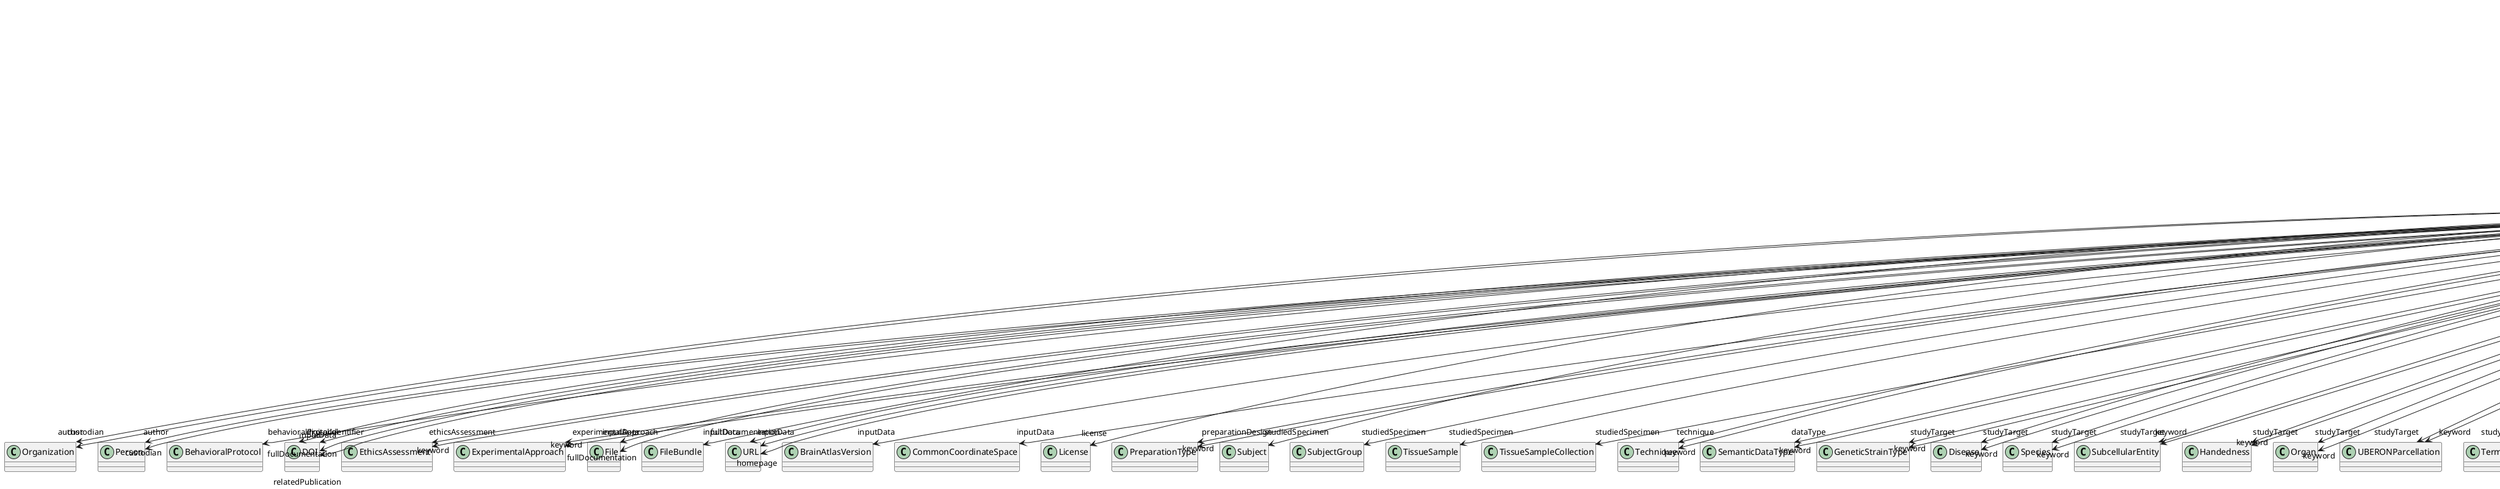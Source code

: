 @startuml
class DatasetVersion {
+author
+behavioralProtocol
+digitalIdentifier
+ethicsAssessment
+experimentalApproach
+inputData
+isAlternativeVersionOf
+isNewVersionOf
+license
+preparationDesign
+studiedSpecimen
+technique
+dataType
+studyTarget
+accessibility
+copyright
+custodian
+description
+fullDocumentation
+fullName
+funding
+homepage
+howToCite
+keyword
+otherContribution
+relatedPublication
+releaseDate
+repository
+shortName
+supportChannel
+versionIdentifier
+versionInnovation

}
DatasetVersion -d-> "author" Organization
DatasetVersion -d-> "author" Person
DatasetVersion -d-> "behavioralProtocol" BehavioralProtocol
DatasetVersion -d-> "digitalIdentifier" DOI
DatasetVersion -d-> "ethicsAssessment" EthicsAssessment
DatasetVersion -d-> "experimentalApproach" ExperimentalApproach
DatasetVersion -d-> "inputData" DOI
DatasetVersion -d-> "inputData" File
DatasetVersion -d-> "inputData" FileBundle
DatasetVersion -d-> "inputData" URL
DatasetVersion -d-> "inputData" BrainAtlasVersion
DatasetVersion -d-> "inputData" CommonCoordinateSpace
DatasetVersion -d-> "isAlternativeVersionOf" DatasetVersion
DatasetVersion -d-> "isNewVersionOf" DatasetVersion
DatasetVersion -d-> "license" License
DatasetVersion -d-> "preparationDesign" PreparationType
DatasetVersion -d-> "studiedSpecimen" Subject
DatasetVersion -d-> "studiedSpecimen" SubjectGroup
DatasetVersion -d-> "studiedSpecimen" TissueSample
DatasetVersion -d-> "studiedSpecimen" TissueSampleCollection
DatasetVersion -d-> "technique" Technique
DatasetVersion -d-> "dataType" SemanticDataType
DatasetVersion -d-> "studyTarget" GeneticStrainType
DatasetVersion -d-> "studyTarget" Disease
DatasetVersion -d-> "studyTarget" Species
DatasetVersion -d-> "studyTarget" SubcellularEntity
DatasetVersion -d-> "studyTarget" Handedness
DatasetVersion -d-> "studyTarget" Organ
DatasetVersion -d-> "studyTarget" UBERONParcellation
DatasetVersion -d-> "studyTarget" TermSuggestion
DatasetVersion -d-> "studyTarget" CellType
DatasetVersion -d-> "studyTarget" BiologicalSex
DatasetVersion -d-> "studyTarget" MolecularEntity
DatasetVersion -d-> "studyTarget" BiologicalOrder
DatasetVersion -d-> "studyTarget" BreedingType
DatasetVersion -d-> "studyTarget" DiseaseModel
DatasetVersion -d-> "studyTarget" CellCultureType
DatasetVersion -d-> "studyTarget" ParcellationEntity
DatasetVersion -d-> "studyTarget" ParcellationEntityVersion
DatasetVersion -d-> "studyTarget" CustomAnatomicalEntity
DatasetVersion -d-> "accessibility" ProductAccessibility
DatasetVersion -d-> "copyright" Copyright
DatasetVersion -d-> "custodian" Organization
DatasetVersion -d-> "custodian" Person
DatasetVersion -d-> "fullDocumentation" DOI
DatasetVersion -d-> "fullDocumentation" File
DatasetVersion -d-> "fullDocumentation" URL
DatasetVersion -d-> "funding" Funding
DatasetVersion -d-> "homepage" URL
DatasetVersion -d-> "keyword" GeneticStrainType
DatasetVersion -d-> "keyword" Service
DatasetVersion -d-> "keyword" Disease
DatasetVersion -d-> "keyword" CriteriaQualityType
DatasetVersion -d-> "keyword" AnnotationType
DatasetVersion -d-> "keyword" TissueSampleAttribute
DatasetVersion -d-> "keyword" AnatomicalAxesOrientation
DatasetVersion -d-> "keyword" Species
DatasetVersion -d-> "keyword" AnatomicalPlane
DatasetVersion -d-> "keyword" FileRepositoryType
DatasetVersion -d-> "keyword" FileBundleGrouping
DatasetVersion -d-> "keyword" ModelAbstractionLevel
DatasetVersion -d-> "keyword" CranialWindowType
DatasetVersion -d-> "keyword" OperatingSystem
DatasetVersion -d-> "keyword" ModelScope
DatasetVersion -d-> "keyword" SetupType
DatasetVersion -d-> "keyword" ProgrammingLanguage
DatasetVersion -d-> "keyword" Language
DatasetVersion -d-> "keyword" DeviceType
DatasetVersion -d-> "keyword" SubcellularEntity
DatasetVersion -d-> "keyword" StimulationApproach
DatasetVersion -d-> "keyword" Handedness
DatasetVersion -d-> "keyword" QualitativeOverlap
DatasetVersion -d-> "keyword" Organ
DatasetVersion -d-> "keyword" UnitOfMeasurement
DatasetVersion -d-> "keyword" DifferenceMeasure
DatasetVersion -d-> "keyword" ActionStatusType
DatasetVersion -d-> "keyword" AgeCategory
DatasetVersion -d-> "keyword" PreparationType
DatasetVersion -d-> "keyword" EthicsAssessment
DatasetVersion -d-> "keyword" ProductAccessibility
DatasetVersion -d-> "keyword" Technique
DatasetVersion -d-> "keyword" FileUsageRole
DatasetVersion -d-> "keyword" MeasuredQuantity
DatasetVersion -d-> "keyword" UBERONParcellation
DatasetVersion -d-> "keyword" SoftwareApplicationCategory
DatasetVersion -d-> "keyword" TermSuggestion
DatasetVersion -d-> "keyword" ChemicalMixtureType
DatasetVersion -d-> "keyword" OperatingDevice
DatasetVersion -d-> "keyword" DataType
DatasetVersion -d-> "keyword" PatchClampVariation
DatasetVersion -d-> "keyword" TypeOfUncertainty
DatasetVersion -d-> "keyword" TissueSampleType
DatasetVersion -d-> "keyword" CellType
DatasetVersion -d-> "keyword" BiologicalSex
DatasetVersion -d-> "keyword" SubjectAttribute
DatasetVersion -d-> "keyword" MolecularEntity
DatasetVersion -d-> "keyword" BiologicalOrder
DatasetVersion -d-> "keyword" MetaDataModelType
DatasetVersion -d-> "keyword" ExperimentalApproach
DatasetVersion -d-> "keyword" BreedingType
DatasetVersion -d-> "keyword" SemanticDataType
DatasetVersion -d-> "keyword" ContributionType
DatasetVersion -d-> "keyword" StimulusType
DatasetVersion -d-> "keyword" DiseaseModel
DatasetVersion -d-> "keyword" CellCultureType
DatasetVersion -d-> "keyword" SoftwareFeature
DatasetVersion -d-> "keyword" Laterality
DatasetVersion -d-> "keyword" Terminology
DatasetVersion -d-> "keyword" AtlasType
DatasetVersion -d-> "otherContribution" Contribution
DatasetVersion -d-> "relatedPublication" DOI
DatasetVersion -d-> "relatedPublication" ISBN
DatasetVersion -d-> "relatedPublication" HANDLE
DatasetVersion -d-> "repository" FileRepository

@enduml
